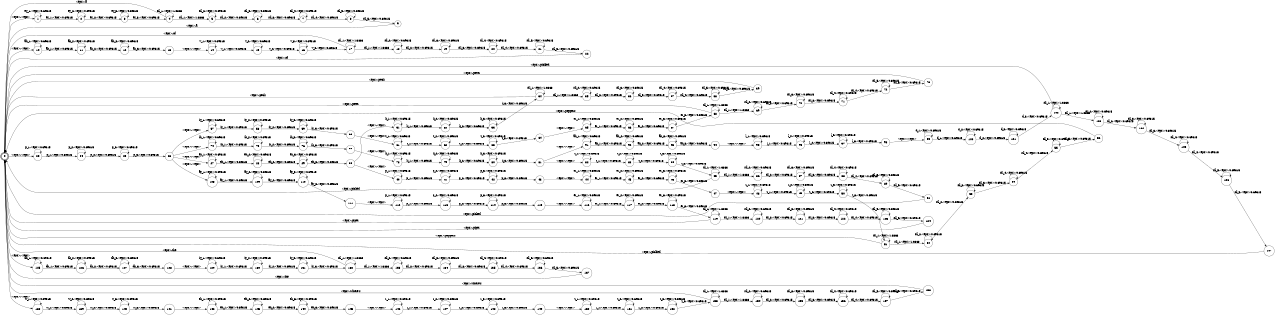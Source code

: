 digraph FST {
rankdir = LR;
size = "8.5,11";
center = 1;
orientation = Portrait;
ranksep = "0.4";
nodesep = "0.25";
0 [label = "0", shape = doublecircle, style = bold, fontsize = 14]
	0 -> 1 [label = "<eps>:<eps>", fontsize = 14];
	0 -> 10 [label = "<eps>:<eps>", fontsize = 14];
	0 -> 23 [label = "<eps>:<eps>", fontsize = 14];
	0 -> 125 [label = "<eps>:<eps>", fontsize = 14];
	0 -> 138 [label = "<eps>:<eps>", fontsize = 14];
1 [label = "1", shape = circle, style = solid, fontsize = 14]
	1 -> 1 [label = "ey_1:<eps>/0.69315", fontsize = 14];
	1 -> 2 [label = "ey_1:<eps>/0.69315", fontsize = 14];
2 [label = "2", shape = circle, style = solid, fontsize = 14]
	2 -> 2 [label = "ey_2:<eps>/0.69315", fontsize = 14];
	2 -> 3 [label = "ey_2:<eps>/0.69315", fontsize = 14];
3 [label = "3", shape = circle, style = solid, fontsize = 14]
	3 -> 3 [label = "ey_3:<eps>/0.69315", fontsize = 14];
	3 -> 4 [label = "ey_3:<eps>/0.69315", fontsize = 14];
4 [label = "4", shape = circle, style = solid, fontsize = 14]
	4 -> 0 [label = "<eps>:a", fontsize = 14];
	4 -> 4 [label = "sil_1:<eps>/1.3863", fontsize = 14];
	4 -> 5 [label = "sil_1:<eps>/1.3863", fontsize = 14];
5 [label = "5", shape = circle, style = solid, fontsize = 14]
	5 -> 5 [label = "sil_2:<eps>/0.69315", fontsize = 14];
	5 -> 6 [label = "sil_2:<eps>/0.69315", fontsize = 14];
6 [label = "6", shape = circle, style = solid, fontsize = 14]
	6 -> 6 [label = "sil_3:<eps>/0.69315", fontsize = 14];
	6 -> 7 [label = "sil_3:<eps>/0.69315", fontsize = 14];
7 [label = "7", shape = circle, style = solid, fontsize = 14]
	7 -> 7 [label = "sil_4:<eps>/0.69315", fontsize = 14];
	7 -> 8 [label = "sil_4:<eps>/0.69315", fontsize = 14];
8 [label = "8", shape = circle, style = solid, fontsize = 14]
	8 -> 8 [label = "sil_5:<eps>/0.69315", fontsize = 14];
	8 -> 9 [label = "sil_5:<eps>/0.69315", fontsize = 14];
9 [label = "9", shape = circle, style = solid, fontsize = 14]
	9 -> 0 [label = "<eps>:a", fontsize = 14];
10 [label = "10", shape = circle, style = solid, fontsize = 14]
	10 -> 10 [label = "ah_1:<eps>/0.69315", fontsize = 14];
	10 -> 11 [label = "ah_1:<eps>/0.69315", fontsize = 14];
11 [label = "11", shape = circle, style = solid, fontsize = 14]
	11 -> 11 [label = "ah_2:<eps>/0.69315", fontsize = 14];
	11 -> 12 [label = "ah_2:<eps>/0.69315", fontsize = 14];
12 [label = "12", shape = circle, style = solid, fontsize = 14]
	12 -> 12 [label = "ah_3:<eps>/0.69315", fontsize = 14];
	12 -> 13 [label = "ah_3:<eps>/0.69315", fontsize = 14];
13 [label = "13", shape = circle, style = solid, fontsize = 14]
	13 -> 14 [label = "<eps>:<eps>", fontsize = 14];
14 [label = "14", shape = circle, style = solid, fontsize = 14]
	14 -> 14 [label = "v_1:<eps>/0.69315", fontsize = 14];
	14 -> 15 [label = "v_1:<eps>/0.69315", fontsize = 14];
15 [label = "15", shape = circle, style = solid, fontsize = 14]
	15 -> 15 [label = "v_2:<eps>/0.69315", fontsize = 14];
	15 -> 16 [label = "v_2:<eps>/0.69315", fontsize = 14];
16 [label = "16", shape = circle, style = solid, fontsize = 14]
	16 -> 16 [label = "v_3:<eps>/0.69315", fontsize = 14];
	16 -> 17 [label = "v_3:<eps>/0.69315", fontsize = 14];
17 [label = "17", shape = circle, style = solid, fontsize = 14]
	17 -> 0 [label = "<eps>:of", fontsize = 14];
	17 -> 17 [label = "sil_1:<eps>/1.3863", fontsize = 14];
	17 -> 18 [label = "sil_1:<eps>/1.3863", fontsize = 14];
18 [label = "18", shape = circle, style = solid, fontsize = 14]
	18 -> 18 [label = "sil_2:<eps>/0.69315", fontsize = 14];
	18 -> 19 [label = "sil_2:<eps>/0.69315", fontsize = 14];
19 [label = "19", shape = circle, style = solid, fontsize = 14]
	19 -> 19 [label = "sil_3:<eps>/0.69315", fontsize = 14];
	19 -> 20 [label = "sil_3:<eps>/0.69315", fontsize = 14];
20 [label = "20", shape = circle, style = solid, fontsize = 14]
	20 -> 20 [label = "sil_4:<eps>/0.69315", fontsize = 14];
	20 -> 21 [label = "sil_4:<eps>/0.69315", fontsize = 14];
21 [label = "21", shape = circle, style = solid, fontsize = 14]
	21 -> 21 [label = "sil_5:<eps>/0.69315", fontsize = 14];
	21 -> 22 [label = "sil_5:<eps>/0.69315", fontsize = 14];
22 [label = "22", shape = circle, style = solid, fontsize = 14]
	22 -> 0 [label = "<eps>:of", fontsize = 14];
23 [label = "23", shape = circle, style = solid, fontsize = 14]
	23 -> 23 [label = "p_1:<eps>/0.69315", fontsize = 14];
	23 -> 24 [label = "p_1:<eps>/0.69315", fontsize = 14];
24 [label = "24", shape = circle, style = solid, fontsize = 14]
	24 -> 24 [label = "p_2:<eps>/0.69315", fontsize = 14];
	24 -> 25 [label = "p_2:<eps>/0.69315", fontsize = 14];
25 [label = "25", shape = circle, style = solid, fontsize = 14]
	25 -> 25 [label = "p_3:<eps>/0.69315", fontsize = 14];
	25 -> 26 [label = "p_3:<eps>/0.69315", fontsize = 14];
26 [label = "26", shape = circle, style = solid, fontsize = 14]
	26 -> 27 [label = "<eps>:<eps>", fontsize = 14];
	26 -> 57 [label = "<eps>:<eps>", fontsize = 14];
	26 -> 74 [label = "<eps>:<eps>", fontsize = 14];
	26 -> 108 [label = "<eps>:<eps>", fontsize = 14];
27 [label = "27", shape = circle, style = solid, fontsize = 14]
	27 -> 27 [label = "eh_1:<eps>/0.69315", fontsize = 14];
	27 -> 28 [label = "eh_1:<eps>/0.69315", fontsize = 14];
28 [label = "28", shape = circle, style = solid, fontsize = 14]
	28 -> 28 [label = "eh_2:<eps>/0.69315", fontsize = 14];
	28 -> 29 [label = "eh_2:<eps>/0.69315", fontsize = 14];
29 [label = "29", shape = circle, style = solid, fontsize = 14]
	29 -> 29 [label = "eh_3:<eps>/0.69315", fontsize = 14];
	29 -> 30 [label = "eh_3:<eps>/0.69315", fontsize = 14];
30 [label = "30", shape = circle, style = solid, fontsize = 14]
	30 -> 31 [label = "<eps>:<eps>", fontsize = 14];
	30 -> 40 [label = "<eps>:<eps>", fontsize = 14];
31 [label = "31", shape = circle, style = solid, fontsize = 14]
	31 -> 31 [label = "k_1:<eps>/0.69315", fontsize = 14];
	31 -> 32 [label = "k_1:<eps>/0.69315", fontsize = 14];
32 [label = "32", shape = circle, style = solid, fontsize = 14]
	32 -> 32 [label = "k_2:<eps>/0.69315", fontsize = 14];
	32 -> 33 [label = "k_2:<eps>/0.69315", fontsize = 14];
33 [label = "33", shape = circle, style = solid, fontsize = 14]
	33 -> 33 [label = "k_3:<eps>/0.69315", fontsize = 14];
	33 -> 34 [label = "k_3:<eps>/0.69315", fontsize = 14];
34 [label = "34", shape = circle, style = solid, fontsize = 14]
	34 -> 0 [label = "<eps>:peck", fontsize = 14];
	34 -> 34 [label = "sil_1:<eps>/1.3863", fontsize = 14];
	34 -> 35 [label = "sil_1:<eps>/1.3863", fontsize = 14];
35 [label = "35", shape = circle, style = solid, fontsize = 14]
	35 -> 35 [label = "sil_2:<eps>/0.69315", fontsize = 14];
	35 -> 36 [label = "sil_2:<eps>/0.69315", fontsize = 14];
36 [label = "36", shape = circle, style = solid, fontsize = 14]
	36 -> 36 [label = "sil_3:<eps>/0.69315", fontsize = 14];
	36 -> 37 [label = "sil_3:<eps>/0.69315", fontsize = 14];
37 [label = "37", shape = circle, style = solid, fontsize = 14]
	37 -> 37 [label = "sil_4:<eps>/0.69315", fontsize = 14];
	37 -> 38 [label = "sil_4:<eps>/0.69315", fontsize = 14];
38 [label = "38", shape = circle, style = solid, fontsize = 14]
	38 -> 38 [label = "sil_5:<eps>/0.69315", fontsize = 14];
	38 -> 39 [label = "sil_5:<eps>/0.69315", fontsize = 14];
39 [label = "39", shape = circle, style = solid, fontsize = 14]
	39 -> 0 [label = "<eps>:peck", fontsize = 14];
40 [label = "40", shape = circle, style = solid, fontsize = 14]
	40 -> 40 [label = "p_1:<eps>/0.69315", fontsize = 14];
	40 -> 41 [label = "p_1:<eps>/0.69315", fontsize = 14];
41 [label = "41", shape = circle, style = solid, fontsize = 14]
	41 -> 41 [label = "p_2:<eps>/0.69315", fontsize = 14];
	41 -> 42 [label = "p_2:<eps>/0.69315", fontsize = 14];
42 [label = "42", shape = circle, style = solid, fontsize = 14]
	42 -> 42 [label = "p_3:<eps>/0.69315", fontsize = 14];
	42 -> 43 [label = "p_3:<eps>/0.69315", fontsize = 14];
43 [label = "43", shape = circle, style = solid, fontsize = 14]
	43 -> 44 [label = "<eps>:<eps>", fontsize = 14];
44 [label = "44", shape = circle, style = solid, fontsize = 14]
	44 -> 44 [label = "er_1:<eps>/0.69315", fontsize = 14];
	44 -> 45 [label = "er_1:<eps>/0.69315", fontsize = 14];
45 [label = "45", shape = circle, style = solid, fontsize = 14]
	45 -> 45 [label = "er_2:<eps>/0.69315", fontsize = 14];
	45 -> 46 [label = "er_2:<eps>/0.69315", fontsize = 14];
46 [label = "46", shape = circle, style = solid, fontsize = 14]
	46 -> 46 [label = "er_3:<eps>/0.69315", fontsize = 14];
	46 -> 47 [label = "er_3:<eps>/0.69315", fontsize = 14];
47 [label = "47", shape = circle, style = solid, fontsize = 14]
	47 -> 48 [label = "<eps>:<eps>", fontsize = 14];
48 [label = "48", shape = circle, style = solid, fontsize = 14]
	48 -> 48 [label = "z_1:<eps>/0.69315", fontsize = 14];
	48 -> 49 [label = "z_1:<eps>/0.69315", fontsize = 14];
49 [label = "49", shape = circle, style = solid, fontsize = 14]
	49 -> 49 [label = "z_2:<eps>/0.69315", fontsize = 14];
	49 -> 50 [label = "z_2:<eps>/0.69315", fontsize = 14];
50 [label = "50", shape = circle, style = solid, fontsize = 14]
	50 -> 50 [label = "z_3:<eps>/0.69315", fontsize = 14];
	50 -> 51 [label = "z_3:<eps>/0.69315", fontsize = 14];
51 [label = "51", shape = circle, style = solid, fontsize = 14]
	51 -> 0 [label = "<eps>:peppers", fontsize = 14];
	51 -> 51 [label = "sil_1:<eps>/1.3863", fontsize = 14];
	51 -> 52 [label = "sil_1:<eps>/1.3863", fontsize = 14];
52 [label = "52", shape = circle, style = solid, fontsize = 14]
	52 -> 52 [label = "sil_2:<eps>/0.69315", fontsize = 14];
	52 -> 53 [label = "sil_2:<eps>/0.69315", fontsize = 14];
53 [label = "53", shape = circle, style = solid, fontsize = 14]
	53 -> 53 [label = "sil_3:<eps>/0.69315", fontsize = 14];
	53 -> 54 [label = "sil_3:<eps>/0.69315", fontsize = 14];
54 [label = "54", shape = circle, style = solid, fontsize = 14]
	54 -> 54 [label = "sil_4:<eps>/0.69315", fontsize = 14];
	54 -> 55 [label = "sil_4:<eps>/0.69315", fontsize = 14];
55 [label = "55", shape = circle, style = solid, fontsize = 14]
	55 -> 55 [label = "sil_5:<eps>/0.69315", fontsize = 14];
	55 -> 56 [label = "sil_5:<eps>/0.69315", fontsize = 14];
56 [label = "56", shape = circle, style = solid, fontsize = 14]
	56 -> 0 [label = "<eps>:peppers", fontsize = 14];
57 [label = "57", shape = circle, style = solid, fontsize = 14]
	57 -> 57 [label = "iy_1:<eps>/0.69315", fontsize = 14];
	57 -> 58 [label = "iy_1:<eps>/0.69315", fontsize = 14];
58 [label = "58", shape = circle, style = solid, fontsize = 14]
	58 -> 58 [label = "iy_2:<eps>/0.69315", fontsize = 14];
	58 -> 59 [label = "iy_2:<eps>/0.69315", fontsize = 14];
59 [label = "59", shape = circle, style = solid, fontsize = 14]
	59 -> 59 [label = "iy_3:<eps>/0.69315", fontsize = 14];
	59 -> 60 [label = "iy_3:<eps>/0.69315", fontsize = 14];
60 [label = "60", shape = circle, style = solid, fontsize = 14]
	60 -> 61 [label = "<eps>:<eps>", fontsize = 14];
61 [label = "61", shape = circle, style = solid, fontsize = 14]
	61 -> 61 [label = "t_1:<eps>/0.69315", fontsize = 14];
	61 -> 62 [label = "t_1:<eps>/0.69315", fontsize = 14];
62 [label = "62", shape = circle, style = solid, fontsize = 14]
	62 -> 62 [label = "t_2:<eps>/0.69315", fontsize = 14];
	62 -> 63 [label = "t_2:<eps>/0.69315", fontsize = 14];
63 [label = "63", shape = circle, style = solid, fontsize = 14]
	63 -> 63 [label = "t_3:<eps>/0.69315", fontsize = 14];
	63 -> 64 [label = "t_3:<eps>/0.69315", fontsize = 14];
64 [label = "64", shape = circle, style = solid, fontsize = 14]
	64 -> 65 [label = "<eps>:<eps>", fontsize = 14];
65 [label = "65", shape = circle, style = solid, fontsize = 14]
	65 -> 65 [label = "er_1:<eps>/0.69315", fontsize = 14];
	65 -> 66 [label = "er_1:<eps>/0.69315", fontsize = 14];
66 [label = "66", shape = circle, style = solid, fontsize = 14]
	66 -> 66 [label = "er_2:<eps>/0.69315", fontsize = 14];
	66 -> 67 [label = "er_2:<eps>/0.69315", fontsize = 14];
67 [label = "67", shape = circle, style = solid, fontsize = 14]
	67 -> 67 [label = "er_3:<eps>/0.69315", fontsize = 14];
	67 -> 68 [label = "er_3:<eps>/0.69315", fontsize = 14];
68 [label = "68", shape = circle, style = solid, fontsize = 14]
	68 -> 0 [label = "<eps>:peter", fontsize = 14];
	68 -> 68 [label = "sil_1:<eps>/1.3863", fontsize = 14];
	68 -> 69 [label = "sil_1:<eps>/1.3863", fontsize = 14];
69 [label = "69", shape = circle, style = solid, fontsize = 14]
	69 -> 69 [label = "sil_2:<eps>/0.69315", fontsize = 14];
	69 -> 70 [label = "sil_2:<eps>/0.69315", fontsize = 14];
70 [label = "70", shape = circle, style = solid, fontsize = 14]
	70 -> 70 [label = "sil_3:<eps>/0.69315", fontsize = 14];
	70 -> 71 [label = "sil_3:<eps>/0.69315", fontsize = 14];
71 [label = "71", shape = circle, style = solid, fontsize = 14]
	71 -> 71 [label = "sil_4:<eps>/0.69315", fontsize = 14];
	71 -> 72 [label = "sil_4:<eps>/0.69315", fontsize = 14];
72 [label = "72", shape = circle, style = solid, fontsize = 14]
	72 -> 72 [label = "sil_5:<eps>/0.69315", fontsize = 14];
	72 -> 73 [label = "sil_5:<eps>/0.69315", fontsize = 14];
73 [label = "73", shape = circle, style = solid, fontsize = 14]
	73 -> 0 [label = "<eps>:peter", fontsize = 14];
74 [label = "74", shape = circle, style = solid, fontsize = 14]
	74 -> 74 [label = "ih_1:<eps>/0.69315", fontsize = 14];
	74 -> 75 [label = "ih_1:<eps>/0.69315", fontsize = 14];
75 [label = "75", shape = circle, style = solid, fontsize = 14]
	75 -> 75 [label = "ih_2:<eps>/0.69315", fontsize = 14];
	75 -> 76 [label = "ih_2:<eps>/0.69315", fontsize = 14];
76 [label = "76", shape = circle, style = solid, fontsize = 14]
	76 -> 76 [label = "ih_3:<eps>/0.69315", fontsize = 14];
	76 -> 77 [label = "ih_3:<eps>/0.69315", fontsize = 14];
77 [label = "77", shape = circle, style = solid, fontsize = 14]
	77 -> 78 [label = "<eps>:<eps>", fontsize = 14];
78 [label = "78", shape = circle, style = solid, fontsize = 14]
	78 -> 78 [label = "k_1:<eps>/0.69315", fontsize = 14];
	78 -> 79 [label = "k_1:<eps>/0.69315", fontsize = 14];
79 [label = "79", shape = circle, style = solid, fontsize = 14]
	79 -> 79 [label = "k_2:<eps>/0.69315", fontsize = 14];
	79 -> 80 [label = "k_2:<eps>/0.69315", fontsize = 14];
80 [label = "80", shape = circle, style = solid, fontsize = 14]
	80 -> 80 [label = "k_3:<eps>/0.69315", fontsize = 14];
	80 -> 81 [label = "k_3:<eps>/0.69315", fontsize = 14];
81 [label = "81", shape = circle, style = solid, fontsize = 14]
	81 -> 82 [label = "<eps>:<eps>", fontsize = 14];
	81 -> 91 [label = "<eps>:<eps>", fontsize = 14];
82 [label = "82", shape = circle, style = solid, fontsize = 14]
	82 -> 82 [label = "t_1:<eps>/0.69315", fontsize = 14];
	82 -> 83 [label = "t_1:<eps>/0.69315", fontsize = 14];
83 [label = "83", shape = circle, style = solid, fontsize = 14]
	83 -> 83 [label = "t_2:<eps>/0.69315", fontsize = 14];
	83 -> 84 [label = "t_2:<eps>/0.69315", fontsize = 14];
84 [label = "84", shape = circle, style = solid, fontsize = 14]
	84 -> 84 [label = "t_3:<eps>/0.69315", fontsize = 14];
	84 -> 85 [label = "t_3:<eps>/0.69315", fontsize = 14];
85 [label = "85", shape = circle, style = solid, fontsize = 14]
	85 -> 0 [label = "<eps>:picked", fontsize = 14];
	85 -> 85 [label = "sil_1:<eps>/1.3863", fontsize = 14];
	85 -> 86 [label = "sil_1:<eps>/1.3863", fontsize = 14];
86 [label = "86", shape = circle, style = solid, fontsize = 14]
	86 -> 86 [label = "sil_2:<eps>/0.69315", fontsize = 14];
	86 -> 87 [label = "sil_2:<eps>/0.69315", fontsize = 14];
87 [label = "87", shape = circle, style = solid, fontsize = 14]
	87 -> 87 [label = "sil_3:<eps>/0.69315", fontsize = 14];
	87 -> 88 [label = "sil_3:<eps>/0.69315", fontsize = 14];
88 [label = "88", shape = circle, style = solid, fontsize = 14]
	88 -> 88 [label = "sil_4:<eps>/0.69315", fontsize = 14];
	88 -> 89 [label = "sil_4:<eps>/0.69315", fontsize = 14];
89 [label = "89", shape = circle, style = solid, fontsize = 14]
	89 -> 89 [label = "sil_5:<eps>/0.69315", fontsize = 14];
	89 -> 90 [label = "sil_5:<eps>/0.69315", fontsize = 14];
90 [label = "90", shape = circle, style = solid, fontsize = 14]
	90 -> 0 [label = "<eps>:picked", fontsize = 14];
91 [label = "91", shape = circle, style = solid, fontsize = 14]
	91 -> 91 [label = "ah_1:<eps>/0.69315", fontsize = 14];
	91 -> 92 [label = "ah_1:<eps>/0.69315", fontsize = 14];
92 [label = "92", shape = circle, style = solid, fontsize = 14]
	92 -> 92 [label = "ah_2:<eps>/0.69315", fontsize = 14];
	92 -> 93 [label = "ah_2:<eps>/0.69315", fontsize = 14];
93 [label = "93", shape = circle, style = solid, fontsize = 14]
	93 -> 93 [label = "ah_3:<eps>/0.69315", fontsize = 14];
	93 -> 94 [label = "ah_3:<eps>/0.69315", fontsize = 14];
94 [label = "94", shape = circle, style = solid, fontsize = 14]
	94 -> 95 [label = "<eps>:<eps>", fontsize = 14];
95 [label = "95", shape = circle, style = solid, fontsize = 14]
	95 -> 95 [label = "l_1:<eps>/0.69315", fontsize = 14];
	95 -> 96 [label = "l_1:<eps>/0.69315", fontsize = 14];
96 [label = "96", shape = circle, style = solid, fontsize = 14]
	96 -> 96 [label = "l_2:<eps>/0.69315", fontsize = 14];
	96 -> 97 [label = "l_2:<eps>/0.69315", fontsize = 14];
97 [label = "97", shape = circle, style = solid, fontsize = 14]
	97 -> 97 [label = "l_3:<eps>/0.69315", fontsize = 14];
	97 -> 98 [label = "l_3:<eps>/0.69315", fontsize = 14];
98 [label = "98", shape = circle, style = solid, fontsize = 14]
	98 -> 99 [label = "<eps>:<eps>", fontsize = 14];
99 [label = "99", shape = circle, style = solid, fontsize = 14]
	99 -> 99 [label = "d_1:<eps>/0.69315", fontsize = 14];
	99 -> 100 [label = "d_1:<eps>/0.69315", fontsize = 14];
100 [label = "100", shape = circle, style = solid, fontsize = 14]
	100 -> 100 [label = "d_2:<eps>/0.69315", fontsize = 14];
	100 -> 101 [label = "d_2:<eps>/0.69315", fontsize = 14];
101 [label = "101", shape = circle, style = solid, fontsize = 14]
	101 -> 101 [label = "d_3:<eps>/0.69315", fontsize = 14];
	101 -> 102 [label = "d_3:<eps>/0.69315", fontsize = 14];
102 [label = "102", shape = circle, style = solid, fontsize = 14]
	102 -> 0 [label = "<eps>:pickled", fontsize = 14];
	102 -> 102 [label = "sil_1:<eps>/1.3863", fontsize = 14];
	102 -> 103 [label = "sil_1:<eps>/1.3863", fontsize = 14];
103 [label = "103", shape = circle, style = solid, fontsize = 14]
	103 -> 103 [label = "sil_2:<eps>/0.69315", fontsize = 14];
	103 -> 104 [label = "sil_2:<eps>/0.69315", fontsize = 14];
104 [label = "104", shape = circle, style = solid, fontsize = 14]
	104 -> 104 [label = "sil_3:<eps>/0.69315", fontsize = 14];
	104 -> 105 [label = "sil_3:<eps>/0.69315", fontsize = 14];
105 [label = "105", shape = circle, style = solid, fontsize = 14]
	105 -> 105 [label = "sil_4:<eps>/0.69315", fontsize = 14];
	105 -> 106 [label = "sil_4:<eps>/0.69315", fontsize = 14];
106 [label = "106", shape = circle, style = solid, fontsize = 14]
	106 -> 106 [label = "sil_5:<eps>/0.69315", fontsize = 14];
	106 -> 107 [label = "sil_5:<eps>/0.69315", fontsize = 14];
107 [label = "107", shape = circle, style = solid, fontsize = 14]
	107 -> 0 [label = "<eps>:pickled", fontsize = 14];
108 [label = "108", shape = circle, style = solid, fontsize = 14]
	108 -> 108 [label = "ay_1:<eps>/0.69315", fontsize = 14];
	108 -> 109 [label = "ay_1:<eps>/0.69315", fontsize = 14];
109 [label = "109", shape = circle, style = solid, fontsize = 14]
	109 -> 109 [label = "ay_2:<eps>/0.69315", fontsize = 14];
	109 -> 110 [label = "ay_2:<eps>/0.69315", fontsize = 14];
110 [label = "110", shape = circle, style = solid, fontsize = 14]
	110 -> 110 [label = "ay_3:<eps>/0.69315", fontsize = 14];
	110 -> 111 [label = "ay_3:<eps>/0.69315", fontsize = 14];
111 [label = "111", shape = circle, style = solid, fontsize = 14]
	111 -> 112 [label = "<eps>:<eps>", fontsize = 14];
112 [label = "112", shape = circle, style = solid, fontsize = 14]
	112 -> 112 [label = "p_1:<eps>/0.69315", fontsize = 14];
	112 -> 113 [label = "p_1:<eps>/0.69315", fontsize = 14];
113 [label = "113", shape = circle, style = solid, fontsize = 14]
	113 -> 113 [label = "p_2:<eps>/0.69315", fontsize = 14];
	113 -> 114 [label = "p_2:<eps>/0.69315", fontsize = 14];
114 [label = "114", shape = circle, style = solid, fontsize = 14]
	114 -> 114 [label = "p_3:<eps>/0.69315", fontsize = 14];
	114 -> 115 [label = "p_3:<eps>/0.69315", fontsize = 14];
115 [label = "115", shape = circle, style = solid, fontsize = 14]
	115 -> 116 [label = "<eps>:<eps>", fontsize = 14];
116 [label = "116", shape = circle, style = solid, fontsize = 14]
	116 -> 116 [label = "er_1:<eps>/0.69315", fontsize = 14];
	116 -> 117 [label = "er_1:<eps>/0.69315", fontsize = 14];
117 [label = "117", shape = circle, style = solid, fontsize = 14]
	117 -> 117 [label = "er_2:<eps>/0.69315", fontsize = 14];
	117 -> 118 [label = "er_2:<eps>/0.69315", fontsize = 14];
118 [label = "118", shape = circle, style = solid, fontsize = 14]
	118 -> 118 [label = "er_3:<eps>/0.69315", fontsize = 14];
	118 -> 119 [label = "er_3:<eps>/0.69315", fontsize = 14];
119 [label = "119", shape = circle, style = solid, fontsize = 14]
	119 -> 0 [label = "<eps>:piper", fontsize = 14];
	119 -> 119 [label = "sil_1:<eps>/1.3863", fontsize = 14];
	119 -> 120 [label = "sil_1:<eps>/1.3863", fontsize = 14];
120 [label = "120", shape = circle, style = solid, fontsize = 14]
	120 -> 120 [label = "sil_2:<eps>/0.69315", fontsize = 14];
	120 -> 121 [label = "sil_2:<eps>/0.69315", fontsize = 14];
121 [label = "121", shape = circle, style = solid, fontsize = 14]
	121 -> 121 [label = "sil_3:<eps>/0.69315", fontsize = 14];
	121 -> 122 [label = "sil_3:<eps>/0.69315", fontsize = 14];
122 [label = "122", shape = circle, style = solid, fontsize = 14]
	122 -> 122 [label = "sil_4:<eps>/0.69315", fontsize = 14];
	122 -> 123 [label = "sil_4:<eps>/0.69315", fontsize = 14];
123 [label = "123", shape = circle, style = solid, fontsize = 14]
	123 -> 123 [label = "sil_5:<eps>/0.69315", fontsize = 14];
	123 -> 124 [label = "sil_5:<eps>/0.69315", fontsize = 14];
124 [label = "124", shape = circle, style = solid, fontsize = 14]
	124 -> 0 [label = "<eps>:piper", fontsize = 14];
125 [label = "125", shape = circle, style = solid, fontsize = 14]
	125 -> 125 [label = "dh_1:<eps>/0.69315", fontsize = 14];
	125 -> 126 [label = "dh_1:<eps>/0.69315", fontsize = 14];
126 [label = "126", shape = circle, style = solid, fontsize = 14]
	126 -> 126 [label = "dh_2:<eps>/0.69315", fontsize = 14];
	126 -> 127 [label = "dh_2:<eps>/0.69315", fontsize = 14];
127 [label = "127", shape = circle, style = solid, fontsize = 14]
	127 -> 127 [label = "dh_3:<eps>/0.69315", fontsize = 14];
	127 -> 128 [label = "dh_3:<eps>/0.69315", fontsize = 14];
128 [label = "128", shape = circle, style = solid, fontsize = 14]
	128 -> 129 [label = "<eps>:<eps>", fontsize = 14];
129 [label = "129", shape = circle, style = solid, fontsize = 14]
	129 -> 129 [label = "iy_1:<eps>/0.69315", fontsize = 14];
	129 -> 130 [label = "iy_1:<eps>/0.69315", fontsize = 14];
130 [label = "130", shape = circle, style = solid, fontsize = 14]
	130 -> 130 [label = "iy_2:<eps>/0.69315", fontsize = 14];
	130 -> 131 [label = "iy_2:<eps>/0.69315", fontsize = 14];
131 [label = "131", shape = circle, style = solid, fontsize = 14]
	131 -> 131 [label = "iy_3:<eps>/0.69315", fontsize = 14];
	131 -> 132 [label = "iy_3:<eps>/0.69315", fontsize = 14];
132 [label = "132", shape = circle, style = solid, fontsize = 14]
	132 -> 0 [label = "<eps>:the", fontsize = 14];
	132 -> 132 [label = "sil_1:<eps>/1.3863", fontsize = 14];
	132 -> 133 [label = "sil_1:<eps>/1.3863", fontsize = 14];
133 [label = "133", shape = circle, style = solid, fontsize = 14]
	133 -> 133 [label = "sil_2:<eps>/0.69315", fontsize = 14];
	133 -> 134 [label = "sil_2:<eps>/0.69315", fontsize = 14];
134 [label = "134", shape = circle, style = solid, fontsize = 14]
	134 -> 134 [label = "sil_3:<eps>/0.69315", fontsize = 14];
	134 -> 135 [label = "sil_3:<eps>/0.69315", fontsize = 14];
135 [label = "135", shape = circle, style = solid, fontsize = 14]
	135 -> 135 [label = "sil_4:<eps>/0.69315", fontsize = 14];
	135 -> 136 [label = "sil_4:<eps>/0.69315", fontsize = 14];
136 [label = "136", shape = circle, style = solid, fontsize = 14]
	136 -> 136 [label = "sil_5:<eps>/0.69315", fontsize = 14];
	136 -> 137 [label = "sil_5:<eps>/0.69315", fontsize = 14];
137 [label = "137", shape = circle, style = solid, fontsize = 14]
	137 -> 0 [label = "<eps>:the", fontsize = 14];
138 [label = "138", shape = circle, style = solid, fontsize = 14]
	138 -> 138 [label = "w_1:<eps>/0.69315", fontsize = 14];
	138 -> 139 [label = "w_1:<eps>/0.69315", fontsize = 14];
139 [label = "139", shape = circle, style = solid, fontsize = 14]
	139 -> 139 [label = "w_2:<eps>/0.69315", fontsize = 14];
	139 -> 140 [label = "w_2:<eps>/0.69315", fontsize = 14];
140 [label = "140", shape = circle, style = solid, fontsize = 14]
	140 -> 140 [label = "w_3:<eps>/0.69315", fontsize = 14];
	140 -> 141 [label = "w_3:<eps>/0.69315", fontsize = 14];
141 [label = "141", shape = circle, style = solid, fontsize = 14]
	141 -> 142 [label = "<eps>:<eps>", fontsize = 14];
142 [label = "142", shape = circle, style = solid, fontsize = 14]
	142 -> 142 [label = "eh_1:<eps>/0.69315", fontsize = 14];
	142 -> 143 [label = "eh_1:<eps>/0.69315", fontsize = 14];
143 [label = "143", shape = circle, style = solid, fontsize = 14]
	143 -> 143 [label = "eh_2:<eps>/0.69315", fontsize = 14];
	143 -> 144 [label = "eh_2:<eps>/0.69315", fontsize = 14];
144 [label = "144", shape = circle, style = solid, fontsize = 14]
	144 -> 144 [label = "eh_3:<eps>/0.69315", fontsize = 14];
	144 -> 145 [label = "eh_3:<eps>/0.69315", fontsize = 14];
145 [label = "145", shape = circle, style = solid, fontsize = 14]
	145 -> 146 [label = "<eps>:<eps>", fontsize = 14];
146 [label = "146", shape = circle, style = solid, fontsize = 14]
	146 -> 146 [label = "r_1:<eps>/0.69315", fontsize = 14];
	146 -> 147 [label = "r_1:<eps>/0.69315", fontsize = 14];
147 [label = "147", shape = circle, style = solid, fontsize = 14]
	147 -> 147 [label = "r_2:<eps>/0.69315", fontsize = 14];
	147 -> 148 [label = "r_2:<eps>/0.69315", fontsize = 14];
148 [label = "148", shape = circle, style = solid, fontsize = 14]
	148 -> 148 [label = "r_3:<eps>/0.69315", fontsize = 14];
	148 -> 149 [label = "r_3:<eps>/0.69315", fontsize = 14];
149 [label = "149", shape = circle, style = solid, fontsize = 14]
	149 -> 150 [label = "<eps>:<eps>", fontsize = 14];
150 [label = "150", shape = circle, style = solid, fontsize = 14]
	150 -> 150 [label = "z_1:<eps>/0.69315", fontsize = 14];
	150 -> 151 [label = "z_1:<eps>/0.69315", fontsize = 14];
151 [label = "151", shape = circle, style = solid, fontsize = 14]
	151 -> 151 [label = "z_2:<eps>/0.69315", fontsize = 14];
	151 -> 152 [label = "z_2:<eps>/0.69315", fontsize = 14];
152 [label = "152", shape = circle, style = solid, fontsize = 14]
	152 -> 152 [label = "z_3:<eps>/0.69315", fontsize = 14];
	152 -> 153 [label = "z_3:<eps>/0.69315", fontsize = 14];
153 [label = "153", shape = circle, style = solid, fontsize = 14]
	153 -> 0 [label = "<eps>:where's", fontsize = 14];
	153 -> 153 [label = "sil_1:<eps>/1.3863", fontsize = 14];
	153 -> 154 [label = "sil_1:<eps>/1.3863", fontsize = 14];
154 [label = "154", shape = circle, style = solid, fontsize = 14]
	154 -> 154 [label = "sil_2:<eps>/0.69315", fontsize = 14];
	154 -> 155 [label = "sil_2:<eps>/0.69315", fontsize = 14];
155 [label = "155", shape = circle, style = solid, fontsize = 14]
	155 -> 155 [label = "sil_3:<eps>/0.69315", fontsize = 14];
	155 -> 156 [label = "sil_3:<eps>/0.69315", fontsize = 14];
156 [label = "156", shape = circle, style = solid, fontsize = 14]
	156 -> 156 [label = "sil_4:<eps>/0.69315", fontsize = 14];
	156 -> 157 [label = "sil_4:<eps>/0.69315", fontsize = 14];
157 [label = "157", shape = circle, style = solid, fontsize = 14]
	157 -> 157 [label = "sil_5:<eps>/0.69315", fontsize = 14];
	157 -> 158 [label = "sil_5:<eps>/0.69315", fontsize = 14];
158 [label = "158", shape = circle, style = solid, fontsize = 14]
	158 -> 0 [label = "<eps>:where's", fontsize = 14];
}
